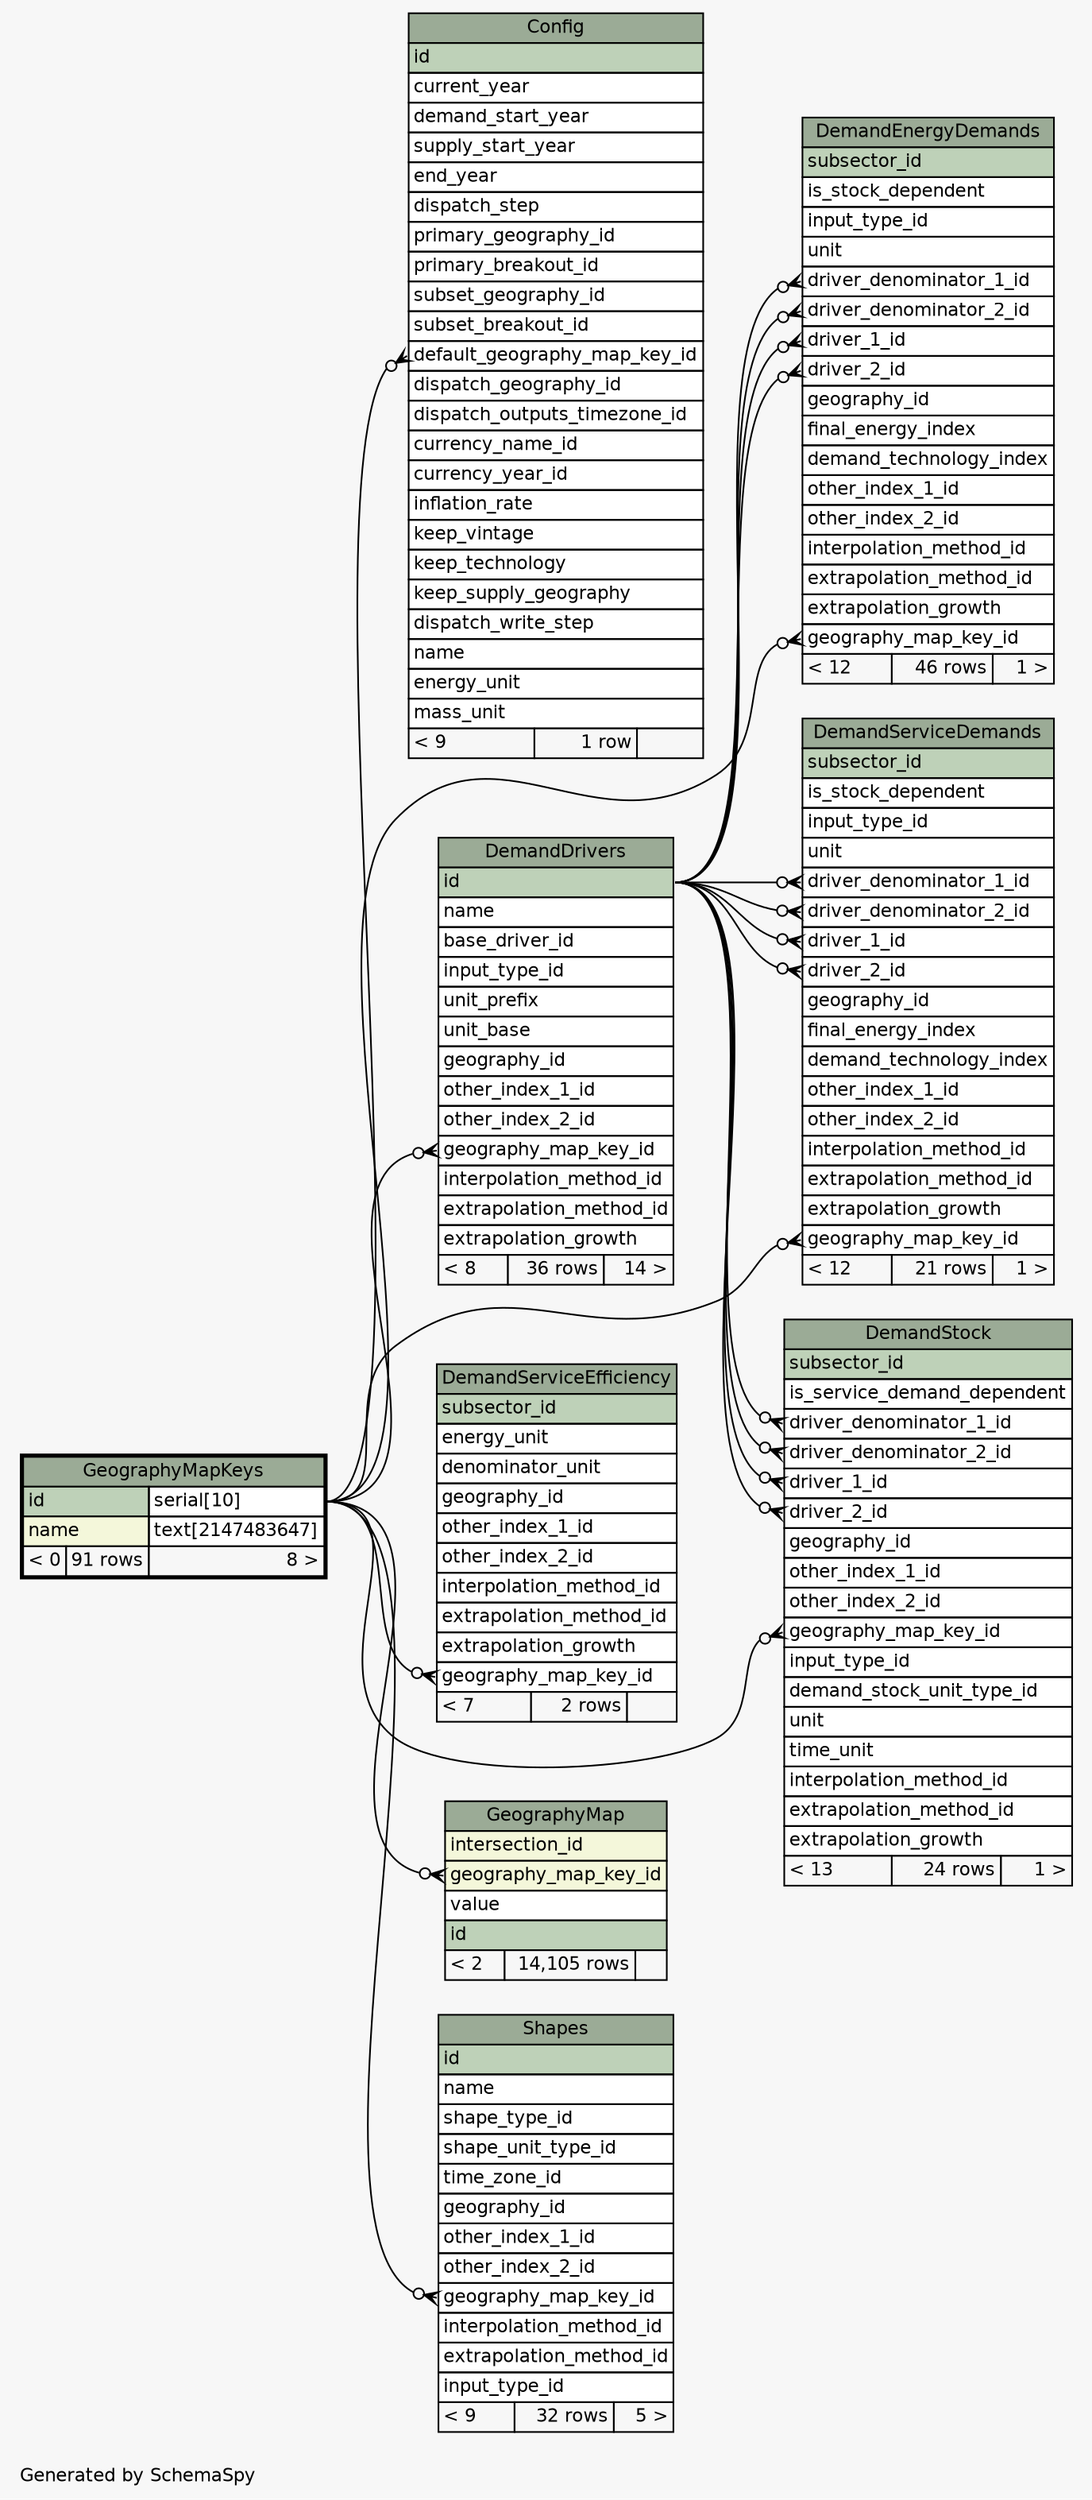 // dot 2.38.0 on Windows 10 10.0
// SchemaSpy rev 590
digraph "oneDegreeRelationshipsDiagram" {
  graph [
    rankdir="RL"
    bgcolor="#f7f7f7"
    label="\nGenerated by SchemaSpy"
    labeljust="l"
    nodesep="0.18"
    ranksep="0.46"
    fontname="Helvetica"
    fontsize="11"
  ];
  node [
    fontname="Helvetica"
    fontsize="11"
    shape="plaintext"
  ];
  edge [
    arrowsize="0.8"
  ];
  "Config":"default_geography_map_key_id":w -> "GeographyMapKeys":"id.type":e [arrowhead=none dir=back arrowtail=crowodot];
  "DemandDrivers":"geography_map_key_id":w -> "GeographyMapKeys":"id.type":e [arrowhead=none dir=back arrowtail=crowodot];
  "DemandEnergyDemands":"driver_1_id":w -> "DemandDrivers":"id":e [arrowhead=none dir=back arrowtail=crowodot];
  "DemandEnergyDemands":"driver_2_id":w -> "DemandDrivers":"id":e [arrowhead=none dir=back arrowtail=crowodot];
  "DemandEnergyDemands":"driver_denominator_1_id":w -> "DemandDrivers":"id":e [arrowhead=none dir=back arrowtail=crowodot];
  "DemandEnergyDemands":"driver_denominator_2_id":w -> "DemandDrivers":"id":e [arrowhead=none dir=back arrowtail=crowodot];
  "DemandEnergyDemands":"geography_map_key_id":w -> "GeographyMapKeys":"id.type":e [arrowhead=none dir=back arrowtail=crowodot];
  "DemandServiceDemands":"driver_1_id":w -> "DemandDrivers":"id":e [arrowhead=none dir=back arrowtail=crowodot];
  "DemandServiceDemands":"driver_2_id":w -> "DemandDrivers":"id":e [arrowhead=none dir=back arrowtail=crowodot];
  "DemandServiceDemands":"driver_denominator_1_id":w -> "DemandDrivers":"id":e [arrowhead=none dir=back arrowtail=crowodot];
  "DemandServiceDemands":"driver_denominator_2_id":w -> "DemandDrivers":"id":e [arrowhead=none dir=back arrowtail=crowodot];
  "DemandServiceDemands":"geography_map_key_id":w -> "GeographyMapKeys":"id.type":e [arrowhead=none dir=back arrowtail=crowodot];
  "DemandServiceEfficiency":"geography_map_key_id":w -> "GeographyMapKeys":"id.type":e [arrowhead=none dir=back arrowtail=crowodot];
  "DemandStock":"driver_1_id":w -> "DemandDrivers":"id":e [arrowhead=none dir=back arrowtail=crowodot];
  "DemandStock":"driver_2_id":w -> "DemandDrivers":"id":e [arrowhead=none dir=back arrowtail=crowodot];
  "DemandStock":"driver_denominator_1_id":w -> "DemandDrivers":"id":e [arrowhead=none dir=back arrowtail=crowodot];
  "DemandStock":"driver_denominator_2_id":w -> "DemandDrivers":"id":e [arrowhead=none dir=back arrowtail=crowodot];
  "DemandStock":"geography_map_key_id":w -> "GeographyMapKeys":"id.type":e [arrowhead=none dir=back arrowtail=crowodot];
  "GeographyMap":"geography_map_key_id":w -> "GeographyMapKeys":"id.type":e [arrowhead=none dir=back arrowtail=crowodot];
  "Shapes":"geography_map_key_id":w -> "GeographyMapKeys":"id.type":e [arrowhead=none dir=back arrowtail=crowodot];
  "Config" [
    label=<
    <TABLE BORDER="0" CELLBORDER="1" CELLSPACING="0" BGCOLOR="#ffffff">
      <TR><TD COLSPAN="3" BGCOLOR="#9bab96" ALIGN="CENTER">Config</TD></TR>
      <TR><TD PORT="id" COLSPAN="3" BGCOLOR="#bed1b8" ALIGN="LEFT">id</TD></TR>
      <TR><TD PORT="current_year" COLSPAN="3" ALIGN="LEFT">current_year</TD></TR>
      <TR><TD PORT="demand_start_year" COLSPAN="3" ALIGN="LEFT">demand_start_year</TD></TR>
      <TR><TD PORT="supply_start_year" COLSPAN="3" ALIGN="LEFT">supply_start_year</TD></TR>
      <TR><TD PORT="end_year" COLSPAN="3" ALIGN="LEFT">end_year</TD></TR>
      <TR><TD PORT="dispatch_step" COLSPAN="3" ALIGN="LEFT">dispatch_step</TD></TR>
      <TR><TD PORT="primary_geography_id" COLSPAN="3" ALIGN="LEFT">primary_geography_id</TD></TR>
      <TR><TD PORT="primary_breakout_id" COLSPAN="3" ALIGN="LEFT">primary_breakout_id</TD></TR>
      <TR><TD PORT="subset_geography_id" COLSPAN="3" ALIGN="LEFT">subset_geography_id</TD></TR>
      <TR><TD PORT="subset_breakout_id" COLSPAN="3" ALIGN="LEFT">subset_breakout_id</TD></TR>
      <TR><TD PORT="default_geography_map_key_id" COLSPAN="3" ALIGN="LEFT">default_geography_map_key_id</TD></TR>
      <TR><TD PORT="dispatch_geography_id" COLSPAN="3" ALIGN="LEFT">dispatch_geography_id</TD></TR>
      <TR><TD PORT="dispatch_outputs_timezone_id" COLSPAN="3" ALIGN="LEFT">dispatch_outputs_timezone_id</TD></TR>
      <TR><TD PORT="currency_name_id" COLSPAN="3" ALIGN="LEFT">currency_name_id</TD></TR>
      <TR><TD PORT="currency_year_id" COLSPAN="3" ALIGN="LEFT">currency_year_id</TD></TR>
      <TR><TD PORT="inflation_rate" COLSPAN="3" ALIGN="LEFT">inflation_rate</TD></TR>
      <TR><TD PORT="keep_vintage" COLSPAN="3" ALIGN="LEFT">keep_vintage</TD></TR>
      <TR><TD PORT="keep_technology" COLSPAN="3" ALIGN="LEFT">keep_technology</TD></TR>
      <TR><TD PORT="keep_supply_geography" COLSPAN="3" ALIGN="LEFT">keep_supply_geography</TD></TR>
      <TR><TD PORT="dispatch_write_step" COLSPAN="3" ALIGN="LEFT">dispatch_write_step</TD></TR>
      <TR><TD PORT="name" COLSPAN="3" ALIGN="LEFT">name</TD></TR>
      <TR><TD PORT="energy_unit" COLSPAN="3" ALIGN="LEFT">energy_unit</TD></TR>
      <TR><TD PORT="mass_unit" COLSPAN="3" ALIGN="LEFT">mass_unit</TD></TR>
      <TR><TD ALIGN="LEFT" BGCOLOR="#f7f7f7">&lt; 9</TD><TD ALIGN="RIGHT" BGCOLOR="#f7f7f7">1 row</TD><TD ALIGN="RIGHT" BGCOLOR="#f7f7f7">  </TD></TR>
    </TABLE>>
    URL="Config.html"
    tooltip="Config"
  ];
  "DemandDrivers" [
    label=<
    <TABLE BORDER="0" CELLBORDER="1" CELLSPACING="0" BGCOLOR="#ffffff">
      <TR><TD COLSPAN="3" BGCOLOR="#9bab96" ALIGN="CENTER">DemandDrivers</TD></TR>
      <TR><TD PORT="id" COLSPAN="3" BGCOLOR="#bed1b8" ALIGN="LEFT">id</TD></TR>
      <TR><TD PORT="name" COLSPAN="3" ALIGN="LEFT">name</TD></TR>
      <TR><TD PORT="base_driver_id" COLSPAN="3" ALIGN="LEFT">base_driver_id</TD></TR>
      <TR><TD PORT="input_type_id" COLSPAN="3" ALIGN="LEFT">input_type_id</TD></TR>
      <TR><TD PORT="unit_prefix" COLSPAN="3" ALIGN="LEFT">unit_prefix</TD></TR>
      <TR><TD PORT="unit_base" COLSPAN="3" ALIGN="LEFT">unit_base</TD></TR>
      <TR><TD PORT="geography_id" COLSPAN="3" ALIGN="LEFT">geography_id</TD></TR>
      <TR><TD PORT="other_index_1_id" COLSPAN="3" ALIGN="LEFT">other_index_1_id</TD></TR>
      <TR><TD PORT="other_index_2_id" COLSPAN="3" ALIGN="LEFT">other_index_2_id</TD></TR>
      <TR><TD PORT="geography_map_key_id" COLSPAN="3" ALIGN="LEFT">geography_map_key_id</TD></TR>
      <TR><TD PORT="interpolation_method_id" COLSPAN="3" ALIGN="LEFT">interpolation_method_id</TD></TR>
      <TR><TD PORT="extrapolation_method_id" COLSPAN="3" ALIGN="LEFT">extrapolation_method_id</TD></TR>
      <TR><TD PORT="extrapolation_growth" COLSPAN="3" ALIGN="LEFT">extrapolation_growth</TD></TR>
      <TR><TD ALIGN="LEFT" BGCOLOR="#f7f7f7">&lt; 8</TD><TD ALIGN="RIGHT" BGCOLOR="#f7f7f7">36 rows</TD><TD ALIGN="RIGHT" BGCOLOR="#f7f7f7">14 &gt;</TD></TR>
    </TABLE>>
    URL="DemandDrivers.html"
    tooltip="DemandDrivers"
  ];
  "DemandEnergyDemands" [
    label=<
    <TABLE BORDER="0" CELLBORDER="1" CELLSPACING="0" BGCOLOR="#ffffff">
      <TR><TD COLSPAN="3" BGCOLOR="#9bab96" ALIGN="CENTER">DemandEnergyDemands</TD></TR>
      <TR><TD PORT="subsector_id" COLSPAN="3" BGCOLOR="#bed1b8" ALIGN="LEFT">subsector_id</TD></TR>
      <TR><TD PORT="is_stock_dependent" COLSPAN="3" ALIGN="LEFT">is_stock_dependent</TD></TR>
      <TR><TD PORT="input_type_id" COLSPAN="3" ALIGN="LEFT">input_type_id</TD></TR>
      <TR><TD PORT="unit" COLSPAN="3" ALIGN="LEFT">unit</TD></TR>
      <TR><TD PORT="driver_denominator_1_id" COLSPAN="3" ALIGN="LEFT">driver_denominator_1_id</TD></TR>
      <TR><TD PORT="driver_denominator_2_id" COLSPAN="3" ALIGN="LEFT">driver_denominator_2_id</TD></TR>
      <TR><TD PORT="driver_1_id" COLSPAN="3" ALIGN="LEFT">driver_1_id</TD></TR>
      <TR><TD PORT="driver_2_id" COLSPAN="3" ALIGN="LEFT">driver_2_id</TD></TR>
      <TR><TD PORT="geography_id" COLSPAN="3" ALIGN="LEFT">geography_id</TD></TR>
      <TR><TD PORT="final_energy_index" COLSPAN="3" ALIGN="LEFT">final_energy_index</TD></TR>
      <TR><TD PORT="demand_technology_index" COLSPAN="3" ALIGN="LEFT">demand_technology_index</TD></TR>
      <TR><TD PORT="other_index_1_id" COLSPAN="3" ALIGN="LEFT">other_index_1_id</TD></TR>
      <TR><TD PORT="other_index_2_id" COLSPAN="3" ALIGN="LEFT">other_index_2_id</TD></TR>
      <TR><TD PORT="interpolation_method_id" COLSPAN="3" ALIGN="LEFT">interpolation_method_id</TD></TR>
      <TR><TD PORT="extrapolation_method_id" COLSPAN="3" ALIGN="LEFT">extrapolation_method_id</TD></TR>
      <TR><TD PORT="extrapolation_growth" COLSPAN="3" ALIGN="LEFT">extrapolation_growth</TD></TR>
      <TR><TD PORT="geography_map_key_id" COLSPAN="3" ALIGN="LEFT">geography_map_key_id</TD></TR>
      <TR><TD ALIGN="LEFT" BGCOLOR="#f7f7f7">&lt; 12</TD><TD ALIGN="RIGHT" BGCOLOR="#f7f7f7">46 rows</TD><TD ALIGN="RIGHT" BGCOLOR="#f7f7f7">1 &gt;</TD></TR>
    </TABLE>>
    URL="DemandEnergyDemands.html"
    tooltip="DemandEnergyDemands"
  ];
  "DemandServiceDemands" [
    label=<
    <TABLE BORDER="0" CELLBORDER="1" CELLSPACING="0" BGCOLOR="#ffffff">
      <TR><TD COLSPAN="3" BGCOLOR="#9bab96" ALIGN="CENTER">DemandServiceDemands</TD></TR>
      <TR><TD PORT="subsector_id" COLSPAN="3" BGCOLOR="#bed1b8" ALIGN="LEFT">subsector_id</TD></TR>
      <TR><TD PORT="is_stock_dependent" COLSPAN="3" ALIGN="LEFT">is_stock_dependent</TD></TR>
      <TR><TD PORT="input_type_id" COLSPAN="3" ALIGN="LEFT">input_type_id</TD></TR>
      <TR><TD PORT="unit" COLSPAN="3" ALIGN="LEFT">unit</TD></TR>
      <TR><TD PORT="driver_denominator_1_id" COLSPAN="3" ALIGN="LEFT">driver_denominator_1_id</TD></TR>
      <TR><TD PORT="driver_denominator_2_id" COLSPAN="3" ALIGN="LEFT">driver_denominator_2_id</TD></TR>
      <TR><TD PORT="driver_1_id" COLSPAN="3" ALIGN="LEFT">driver_1_id</TD></TR>
      <TR><TD PORT="driver_2_id" COLSPAN="3" ALIGN="LEFT">driver_2_id</TD></TR>
      <TR><TD PORT="geography_id" COLSPAN="3" ALIGN="LEFT">geography_id</TD></TR>
      <TR><TD PORT="final_energy_index" COLSPAN="3" ALIGN="LEFT">final_energy_index</TD></TR>
      <TR><TD PORT="demand_technology_index" COLSPAN="3" ALIGN="LEFT">demand_technology_index</TD></TR>
      <TR><TD PORT="other_index_1_id" COLSPAN="3" ALIGN="LEFT">other_index_1_id</TD></TR>
      <TR><TD PORT="other_index_2_id" COLSPAN="3" ALIGN="LEFT">other_index_2_id</TD></TR>
      <TR><TD PORT="interpolation_method_id" COLSPAN="3" ALIGN="LEFT">interpolation_method_id</TD></TR>
      <TR><TD PORT="extrapolation_method_id" COLSPAN="3" ALIGN="LEFT">extrapolation_method_id</TD></TR>
      <TR><TD PORT="extrapolation_growth" COLSPAN="3" ALIGN="LEFT">extrapolation_growth</TD></TR>
      <TR><TD PORT="geography_map_key_id" COLSPAN="3" ALIGN="LEFT">geography_map_key_id</TD></TR>
      <TR><TD ALIGN="LEFT" BGCOLOR="#f7f7f7">&lt; 12</TD><TD ALIGN="RIGHT" BGCOLOR="#f7f7f7">21 rows</TD><TD ALIGN="RIGHT" BGCOLOR="#f7f7f7">1 &gt;</TD></TR>
    </TABLE>>
    URL="DemandServiceDemands.html"
    tooltip="DemandServiceDemands"
  ];
  "DemandServiceEfficiency" [
    label=<
    <TABLE BORDER="0" CELLBORDER="1" CELLSPACING="0" BGCOLOR="#ffffff">
      <TR><TD COLSPAN="3" BGCOLOR="#9bab96" ALIGN="CENTER">DemandServiceEfficiency</TD></TR>
      <TR><TD PORT="subsector_id" COLSPAN="3" BGCOLOR="#bed1b8" ALIGN="LEFT">subsector_id</TD></TR>
      <TR><TD PORT="energy_unit" COLSPAN="3" ALIGN="LEFT">energy_unit</TD></TR>
      <TR><TD PORT="denominator_unit" COLSPAN="3" ALIGN="LEFT">denominator_unit</TD></TR>
      <TR><TD PORT="geography_id" COLSPAN="3" ALIGN="LEFT">geography_id</TD></TR>
      <TR><TD PORT="other_index_1_id" COLSPAN="3" ALIGN="LEFT">other_index_1_id</TD></TR>
      <TR><TD PORT="other_index_2_id" COLSPAN="3" ALIGN="LEFT">other_index_2_id</TD></TR>
      <TR><TD PORT="interpolation_method_id" COLSPAN="3" ALIGN="LEFT">interpolation_method_id</TD></TR>
      <TR><TD PORT="extrapolation_method_id" COLSPAN="3" ALIGN="LEFT">extrapolation_method_id</TD></TR>
      <TR><TD PORT="extrapolation_growth" COLSPAN="3" ALIGN="LEFT">extrapolation_growth</TD></TR>
      <TR><TD PORT="geography_map_key_id" COLSPAN="3" ALIGN="LEFT">geography_map_key_id</TD></TR>
      <TR><TD ALIGN="LEFT" BGCOLOR="#f7f7f7">&lt; 7</TD><TD ALIGN="RIGHT" BGCOLOR="#f7f7f7">2 rows</TD><TD ALIGN="RIGHT" BGCOLOR="#f7f7f7">  </TD></TR>
    </TABLE>>
    URL="DemandServiceEfficiency.html"
    tooltip="DemandServiceEfficiency"
  ];
  "DemandStock" [
    label=<
    <TABLE BORDER="0" CELLBORDER="1" CELLSPACING="0" BGCOLOR="#ffffff">
      <TR><TD COLSPAN="3" BGCOLOR="#9bab96" ALIGN="CENTER">DemandStock</TD></TR>
      <TR><TD PORT="subsector_id" COLSPAN="3" BGCOLOR="#bed1b8" ALIGN="LEFT">subsector_id</TD></TR>
      <TR><TD PORT="is_service_demand_dependent" COLSPAN="3" ALIGN="LEFT">is_service_demand_dependent</TD></TR>
      <TR><TD PORT="driver_denominator_1_id" COLSPAN="3" ALIGN="LEFT">driver_denominator_1_id</TD></TR>
      <TR><TD PORT="driver_denominator_2_id" COLSPAN="3" ALIGN="LEFT">driver_denominator_2_id</TD></TR>
      <TR><TD PORT="driver_1_id" COLSPAN="3" ALIGN="LEFT">driver_1_id</TD></TR>
      <TR><TD PORT="driver_2_id" COLSPAN="3" ALIGN="LEFT">driver_2_id</TD></TR>
      <TR><TD PORT="geography_id" COLSPAN="3" ALIGN="LEFT">geography_id</TD></TR>
      <TR><TD PORT="other_index_1_id" COLSPAN="3" ALIGN="LEFT">other_index_1_id</TD></TR>
      <TR><TD PORT="other_index_2_id" COLSPAN="3" ALIGN="LEFT">other_index_2_id</TD></TR>
      <TR><TD PORT="geography_map_key_id" COLSPAN="3" ALIGN="LEFT">geography_map_key_id</TD></TR>
      <TR><TD PORT="input_type_id" COLSPAN="3" ALIGN="LEFT">input_type_id</TD></TR>
      <TR><TD PORT="demand_stock_unit_type_id" COLSPAN="3" ALIGN="LEFT">demand_stock_unit_type_id</TD></TR>
      <TR><TD PORT="unit" COLSPAN="3" ALIGN="LEFT">unit</TD></TR>
      <TR><TD PORT="time_unit" COLSPAN="3" ALIGN="LEFT">time_unit</TD></TR>
      <TR><TD PORT="interpolation_method_id" COLSPAN="3" ALIGN="LEFT">interpolation_method_id</TD></TR>
      <TR><TD PORT="extrapolation_method_id" COLSPAN="3" ALIGN="LEFT">extrapolation_method_id</TD></TR>
      <TR><TD PORT="extrapolation_growth" COLSPAN="3" ALIGN="LEFT">extrapolation_growth</TD></TR>
      <TR><TD ALIGN="LEFT" BGCOLOR="#f7f7f7">&lt; 13</TD><TD ALIGN="RIGHT" BGCOLOR="#f7f7f7">24 rows</TD><TD ALIGN="RIGHT" BGCOLOR="#f7f7f7">1 &gt;</TD></TR>
    </TABLE>>
    URL="DemandStock.html"
    tooltip="DemandStock"
  ];
  "GeographyMap" [
    label=<
    <TABLE BORDER="0" CELLBORDER="1" CELLSPACING="0" BGCOLOR="#ffffff">
      <TR><TD COLSPAN="3" BGCOLOR="#9bab96" ALIGN="CENTER">GeographyMap</TD></TR>
      <TR><TD PORT="intersection_id" COLSPAN="3" BGCOLOR="#f4f7da" ALIGN="LEFT">intersection_id</TD></TR>
      <TR><TD PORT="geography_map_key_id" COLSPAN="3" BGCOLOR="#f4f7da" ALIGN="LEFT">geography_map_key_id</TD></TR>
      <TR><TD PORT="value" COLSPAN="3" ALIGN="LEFT">value</TD></TR>
      <TR><TD PORT="id" COLSPAN="3" BGCOLOR="#bed1b8" ALIGN="LEFT">id</TD></TR>
      <TR><TD ALIGN="LEFT" BGCOLOR="#f7f7f7">&lt; 2</TD><TD ALIGN="RIGHT" BGCOLOR="#f7f7f7">14,105 rows</TD><TD ALIGN="RIGHT" BGCOLOR="#f7f7f7">  </TD></TR>
    </TABLE>>
    URL="GeographyMap.html"
    tooltip="GeographyMap"
  ];
  "GeographyMapKeys" [
    label=<
    <TABLE BORDER="2" CELLBORDER="1" CELLSPACING="0" BGCOLOR="#ffffff">
      <TR><TD COLSPAN="3" BGCOLOR="#9bab96" ALIGN="CENTER">GeographyMapKeys</TD></TR>
      <TR><TD PORT="id" COLSPAN="2" BGCOLOR="#bed1b8" ALIGN="LEFT">id</TD><TD PORT="id.type" ALIGN="LEFT">serial[10]</TD></TR>
      <TR><TD PORT="name" COLSPAN="2" BGCOLOR="#f4f7da" ALIGN="LEFT">name</TD><TD PORT="name.type" ALIGN="LEFT">text[2147483647]</TD></TR>
      <TR><TD ALIGN="LEFT" BGCOLOR="#f7f7f7">&lt; 0</TD><TD ALIGN="RIGHT" BGCOLOR="#f7f7f7">91 rows</TD><TD ALIGN="RIGHT" BGCOLOR="#f7f7f7">8 &gt;</TD></TR>
    </TABLE>>
    URL="GeographyMapKeys.html"
    tooltip="GeographyMapKeys"
  ];
  "Shapes" [
    label=<
    <TABLE BORDER="0" CELLBORDER="1" CELLSPACING="0" BGCOLOR="#ffffff">
      <TR><TD COLSPAN="3" BGCOLOR="#9bab96" ALIGN="CENTER">Shapes</TD></TR>
      <TR><TD PORT="id" COLSPAN="3" BGCOLOR="#bed1b8" ALIGN="LEFT">id</TD></TR>
      <TR><TD PORT="name" COLSPAN="3" ALIGN="LEFT">name</TD></TR>
      <TR><TD PORT="shape_type_id" COLSPAN="3" ALIGN="LEFT">shape_type_id</TD></TR>
      <TR><TD PORT="shape_unit_type_id" COLSPAN="3" ALIGN="LEFT">shape_unit_type_id</TD></TR>
      <TR><TD PORT="time_zone_id" COLSPAN="3" ALIGN="LEFT">time_zone_id</TD></TR>
      <TR><TD PORT="geography_id" COLSPAN="3" ALIGN="LEFT">geography_id</TD></TR>
      <TR><TD PORT="other_index_1_id" COLSPAN="3" ALIGN="LEFT">other_index_1_id</TD></TR>
      <TR><TD PORT="other_index_2_id" COLSPAN="3" ALIGN="LEFT">other_index_2_id</TD></TR>
      <TR><TD PORT="geography_map_key_id" COLSPAN="3" ALIGN="LEFT">geography_map_key_id</TD></TR>
      <TR><TD PORT="interpolation_method_id" COLSPAN="3" ALIGN="LEFT">interpolation_method_id</TD></TR>
      <TR><TD PORT="extrapolation_method_id" COLSPAN="3" ALIGN="LEFT">extrapolation_method_id</TD></TR>
      <TR><TD PORT="input_type_id" COLSPAN="3" ALIGN="LEFT">input_type_id</TD></TR>
      <TR><TD ALIGN="LEFT" BGCOLOR="#f7f7f7">&lt; 9</TD><TD ALIGN="RIGHT" BGCOLOR="#f7f7f7">32 rows</TD><TD ALIGN="RIGHT" BGCOLOR="#f7f7f7">5 &gt;</TD></TR>
    </TABLE>>
    URL="Shapes.html"
    tooltip="Shapes"
  ];
}
